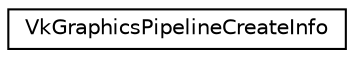 digraph "Graphical Class Hierarchy"
{
 // LATEX_PDF_SIZE
  edge [fontname="Helvetica",fontsize="10",labelfontname="Helvetica",labelfontsize="10"];
  node [fontname="Helvetica",fontsize="10",shape=record];
  rankdir="LR";
  Node0 [label="VkGraphicsPipelineCreateInfo",height=0.2,width=0.4,color="black", fillcolor="white", style="filled",URL="$structVkGraphicsPipelineCreateInfo.html",tooltip=" "];
}

